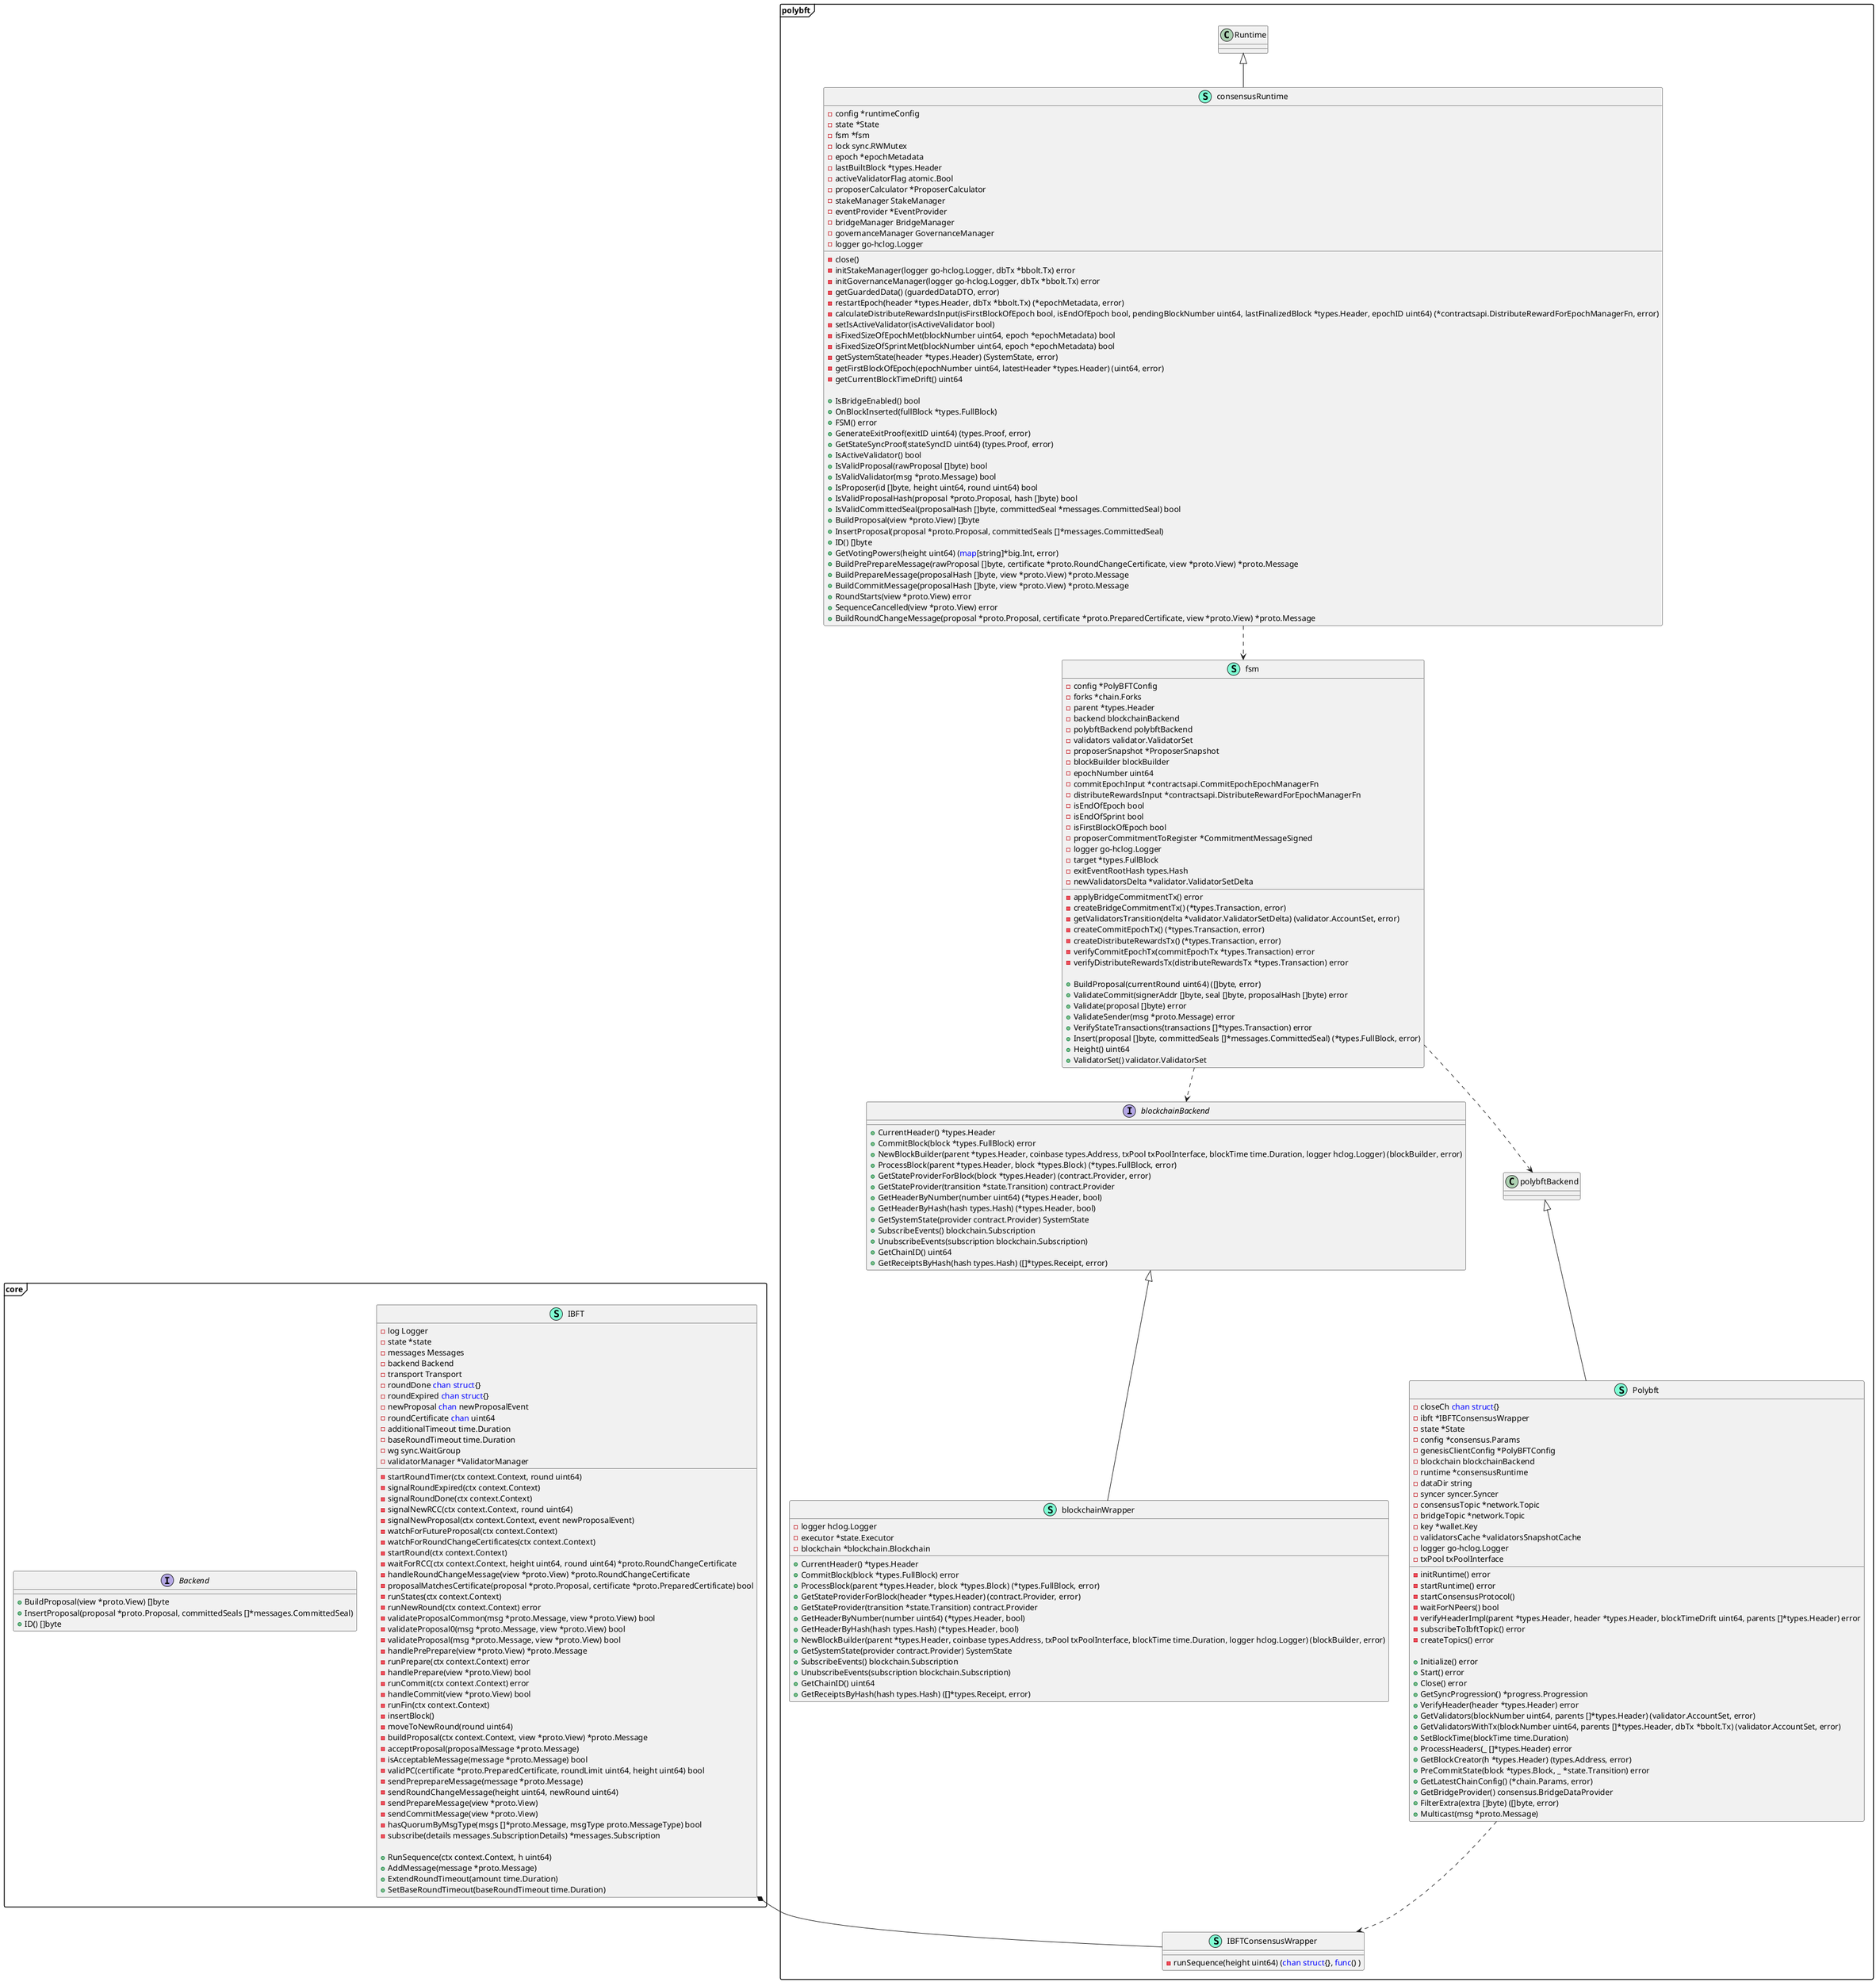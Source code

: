 @startuml
skinparam packageStyle frame
' left to right direction
namespace polybft {

       class fsm << (S,Aquamarine) >> {
        - config *PolyBFTConfig
        - forks *chain.Forks
        - parent *types.Header
        - backend blockchainBackend
        - polybftBackend polybftBackend
        - validators validator.ValidatorSet
        - proposerSnapshot *ProposerSnapshot
        - blockBuilder blockBuilder
        - epochNumber uint64
        - commitEpochInput *contractsapi.CommitEpochEpochManagerFn
        - distributeRewardsInput *contractsapi.DistributeRewardForEpochManagerFn
        - isEndOfEpoch bool
        - isEndOfSprint bool
        - isFirstBlockOfEpoch bool
        - proposerCommitmentToRegister *CommitmentMessageSigned
        - logger go-hclog.Logger
        - target *types.FullBlock
        - exitEventRootHash types.Hash
        - newValidatorsDelta *validator.ValidatorSetDelta

        - applyBridgeCommitmentTx() error
        - createBridgeCommitmentTx() (*types.Transaction, error)
        - getValidatorsTransition(delta *validator.ValidatorSetDelta) (validator.AccountSet, error)
        - createCommitEpochTx() (*types.Transaction, error)
        - createDistributeRewardsTx() (*types.Transaction, error)
        - verifyCommitEpochTx(commitEpochTx *types.Transaction) error
        - verifyDistributeRewardsTx(distributeRewardsTx *types.Transaction) error

        + BuildProposal(currentRound uint64) ([]byte, error)
        + ValidateCommit(signerAddr []byte, seal []byte, proposalHash []byte) error
        + Validate(proposal []byte) error
        + ValidateSender(msg *proto.Message) error
        + VerifyStateTransactions(transactions []*types.Transaction) error
        + Insert(proposal []byte, committedSeals []*messages.CommittedSeal) (*types.FullBlock, error)
        + Height() uint64
        + ValidatorSet() validator.ValidatorSet

    }

    class blockchainWrapper << (S,Aquamarine) >> {
        - logger hclog.Logger
        - executor *state.Executor
        - blockchain *blockchain.Blockchain

        + CurrentHeader() *types.Header
        + CommitBlock(block *types.FullBlock) error
        + ProcessBlock(parent *types.Header, block *types.Block) (*types.FullBlock, error)
        + GetStateProviderForBlock(header *types.Header) (contract.Provider, error)
        + GetStateProvider(transition *state.Transition) contract.Provider
        + GetHeaderByNumber(number uint64) (*types.Header, bool)
        + GetHeaderByHash(hash types.Hash) (*types.Header, bool)
        + NewBlockBuilder(parent *types.Header, coinbase types.Address, txPool txPoolInterface, blockTime time.Duration, logger hclog.Logger) (blockBuilder, error)
        + GetSystemState(provider contract.Provider) SystemState
        + SubscribeEvents() blockchain.Subscription
        + UnubscribeEvents(subscription blockchain.Subscription) 
        + GetChainID() uint64
        + GetReceiptsByHash(hash types.Hash) ([]*types.Receipt, error)

    }

    class IBFTConsensusWrapper << (S,Aquamarine) >> {
        - runSequence(height uint64) (<font color=blue>chan</font> <font color=blue>struct</font>{}, <font color=blue>func</font>() )

    }
    class Polybft << (S,Aquamarine) >> {
        - closeCh <font color=blue>chan</font> <font color=blue>struct</font>{}
        - ibft *IBFTConsensusWrapper
        - state *State
        - config *consensus.Params
        - genesisClientConfig *PolyBFTConfig
        - blockchain blockchainBackend
        - runtime *consensusRuntime
        - dataDir string
        - syncer syncer.Syncer
        - consensusTopic *network.Topic
        - bridgeTopic *network.Topic
        - key *wallet.Key
        - validatorsCache *validatorsSnapshotCache
        - logger go-hclog.Logger
        - txPool txPoolInterface

        - initRuntime() error
        - startRuntime() error
        - startConsensusProtocol() 
        - waitForNPeers() bool
        - verifyHeaderImpl(parent *types.Header, header *types.Header, blockTimeDrift uint64, parents []*types.Header) error
        - subscribeToIbftTopic() error
        - createTopics() error

        + Initialize() error
        + Start() error
        + Close() error
        + GetSyncProgression() *progress.Progression
        + VerifyHeader(header *types.Header) error
        + GetValidators(blockNumber uint64, parents []*types.Header) (validator.AccountSet, error)
        + GetValidatorsWithTx(blockNumber uint64, parents []*types.Header, dbTx *bbolt.Tx) (validator.AccountSet, error)
        + SetBlockTime(blockTime time.Duration) 
        + ProcessHeaders(_ []*types.Header) error
        + GetBlockCreator(h *types.Header) (types.Address, error)
        + PreCommitState(block *types.Block, _ *state.Transition) error
        + GetLatestChainConfig() (*chain.Params, error)
        + GetBridgeProvider() consensus.BridgeDataProvider
        + FilterExtra(extra []byte) ([]byte, error)
        + Multicast(msg *proto.Message) 

    }

    class consensusRuntime << (S,Aquamarine) >> {
        - config *runtimeConfig
        - state *State
        - fsm *fsm
        - lock sync.RWMutex
        - epoch *epochMetadata
        - lastBuiltBlock *types.Header
        - activeValidatorFlag atomic.Bool
        - proposerCalculator *ProposerCalculator
        - stakeManager StakeManager
        - eventProvider *EventProvider
        - bridgeManager BridgeManager
        - governanceManager GovernanceManager
        - logger go-hclog.Logger

        - close() 
        - initStakeManager(logger go-hclog.Logger, dbTx *bbolt.Tx) error
        - initGovernanceManager(logger go-hclog.Logger, dbTx *bbolt.Tx) error
        - getGuardedData() (guardedDataDTO, error)
        - restartEpoch(header *types.Header, dbTx *bbolt.Tx) (*epochMetadata, error)
        - calculateDistributeRewardsInput(isFirstBlockOfEpoch bool, isEndOfEpoch bool, pendingBlockNumber uint64, lastFinalizedBlock *types.Header, epochID uint64) (*contractsapi.DistributeRewardForEpochManagerFn, error)
        - setIsActiveValidator(isActiveValidator bool) 
        - isFixedSizeOfEpochMet(blockNumber uint64, epoch *epochMetadata) bool
        - isFixedSizeOfSprintMet(blockNumber uint64, epoch *epochMetadata) bool
        - getSystemState(header *types.Header) (SystemState, error)
        - getFirstBlockOfEpoch(epochNumber uint64, latestHeader *types.Header) (uint64, error)
        - getCurrentBlockTimeDrift() uint64

        + IsBridgeEnabled() bool
        + OnBlockInserted(fullBlock *types.FullBlock) 
        + FSM() error
        + GenerateExitProof(exitID uint64) (types.Proof, error)
        + GetStateSyncProof(stateSyncID uint64) (types.Proof, error)
        + IsActiveValidator() bool
        + IsValidProposal(rawProposal []byte) bool
        + IsValidValidator(msg *proto.Message) bool
        + IsProposer(id []byte, height uint64, round uint64) bool
        + IsValidProposalHash(proposal *proto.Proposal, hash []byte) bool
        + IsValidCommittedSeal(proposalHash []byte, committedSeal *messages.CommittedSeal) bool
        + BuildProposal(view *proto.View) []byte
        + InsertProposal(proposal *proto.Proposal, committedSeals []*messages.CommittedSeal) 
        + ID() []byte
        + GetVotingPowers(height uint64) (<font color=blue>map</font>[string]*big.Int, error)
        + BuildPrePrepareMessage(rawProposal []byte, certificate *proto.RoundChangeCertificate, view *proto.View) *proto.Message
        + BuildPrepareMessage(proposalHash []byte, view *proto.View) *proto.Message
        + BuildCommitMessage(proposalHash []byte, view *proto.View) *proto.Message
        + RoundStarts(view *proto.View) error
        + SequenceCancelled(view *proto.View) error
        + BuildRoundChangeMessage(proposal *proto.Proposal, certificate *proto.PreparedCertificate, view *proto.View) *proto.Message

    }
    interface blockchainBackend  {
        + CurrentHeader() *types.Header
        + CommitBlock(block *types.FullBlock) error
        + NewBlockBuilder(parent *types.Header, coinbase types.Address, txPool txPoolInterface, blockTime time.Duration, logger hclog.Logger) (blockBuilder, error)
        + ProcessBlock(parent *types.Header, block *types.Block) (*types.FullBlock, error)
        + GetStateProviderForBlock(block *types.Header) (contract.Provider, error)
        + GetStateProvider(transition *state.Transition) contract.Provider
        + GetHeaderByNumber(number uint64) (*types.Header, bool)
        + GetHeaderByHash(hash types.Hash) (*types.Header, bool)
        + GetSystemState(provider contract.Provider) SystemState
        + SubscribeEvents() blockchain.Subscription
        + UnubscribeEvents(subscription blockchain.Subscription) 
        + GetChainID() uint64
        + GetReceiptsByHash(hash types.Hash) ([]*types.Receipt, error)

    }

}
namespace core {
    class IBFT << (S,Aquamarine) >> {
        - log Logger
        - state *state
        - messages Messages
        - backend Backend
        - transport Transport
        - roundDone <font color=blue>chan</font> <font color=blue>struct</font>{}
        - roundExpired <font color=blue>chan</font> <font color=blue>struct</font>{}
        - newProposal <font color=blue>chan</font> newProposalEvent
        - roundCertificate <font color=blue>chan</font> uint64
        - additionalTimeout time.Duration
        - baseRoundTimeout time.Duration
        - wg sync.WaitGroup
        - validatorManager *ValidatorManager

        - startRoundTimer(ctx context.Context, round uint64) 
        - signalRoundExpired(ctx context.Context) 
        - signalRoundDone(ctx context.Context) 
        - signalNewRCC(ctx context.Context, round uint64) 
        - signalNewProposal(ctx context.Context, event newProposalEvent) 
        - watchForFutureProposal(ctx context.Context) 
        - watchForRoundChangeCertificates(ctx context.Context) 
        - startRound(ctx context.Context) 
        - waitForRCC(ctx context.Context, height uint64, round uint64) *proto.RoundChangeCertificate
        - handleRoundChangeMessage(view *proto.View) *proto.RoundChangeCertificate
        - proposalMatchesCertificate(proposal *proto.Proposal, certificate *proto.PreparedCertificate) bool
        - runStates(ctx context.Context) 
        - runNewRound(ctx context.Context) error
        - validateProposalCommon(msg *proto.Message, view *proto.View) bool
        - validateProposal0(msg *proto.Message, view *proto.View) bool
        - validateProposal(msg *proto.Message, view *proto.View) bool
        - handlePrePrepare(view *proto.View) *proto.Message
        - runPrepare(ctx context.Context) error
        - handlePrepare(view *proto.View) bool
        - runCommit(ctx context.Context) error
        - handleCommit(view *proto.View) bool
        - runFin(ctx context.Context) 
        - insertBlock() 
        - moveToNewRound(round uint64) 
        - buildProposal(ctx context.Context, view *proto.View) *proto.Message
        - acceptProposal(proposalMessage *proto.Message) 
        - isAcceptableMessage(message *proto.Message) bool
        - validPC(certificate *proto.PreparedCertificate, roundLimit uint64, height uint64) bool
        - sendPreprepareMessage(message *proto.Message) 
        - sendRoundChangeMessage(height uint64, newRound uint64) 
        - sendPrepareMessage(view *proto.View) 
        - sendCommitMessage(view *proto.View) 
        - hasQuorumByMsgType(msgs []*proto.Message, msgType proto.MessageType) bool
        - subscribe(details messages.SubscriptionDetails) *messages.Subscription

        + RunSequence(ctx context.Context, h uint64) 
        + AddMessage(message *proto.Message) 
        + ExtendRoundTimeout(amount time.Duration) 
        + SetBaseRoundTimeout(baseRoundTimeout time.Duration) 

    }
    interface Backend  {
        + BuildProposal(view *proto.View) []byte
        + InsertProposal(proposal *proto.Proposal, committedSeals []*messages.CommittedSeal) 
        + ID() []byte

    }
}


"core.IBFT" *-- "polybft.IBFTConsensusWrapper"
"polybft.polybftBackend" <|-- "polybft.Polybft"
"polybft.Polybft" ..> "polybft.IBFTConsensusWrapper"
"polybft.blockchainBackend" <|-- "polybft.blockchainWrapper"
"polybft.consensusRuntime" ..> "polybft.fsm"
"polybft.fsm" ..> "polybft.blockchainBackend"
"polybft.fsm" ..> "polybft.polybftBackend"
"polybft.Runtime" <|-- "polybft.consensusRuntime"



@enduml
